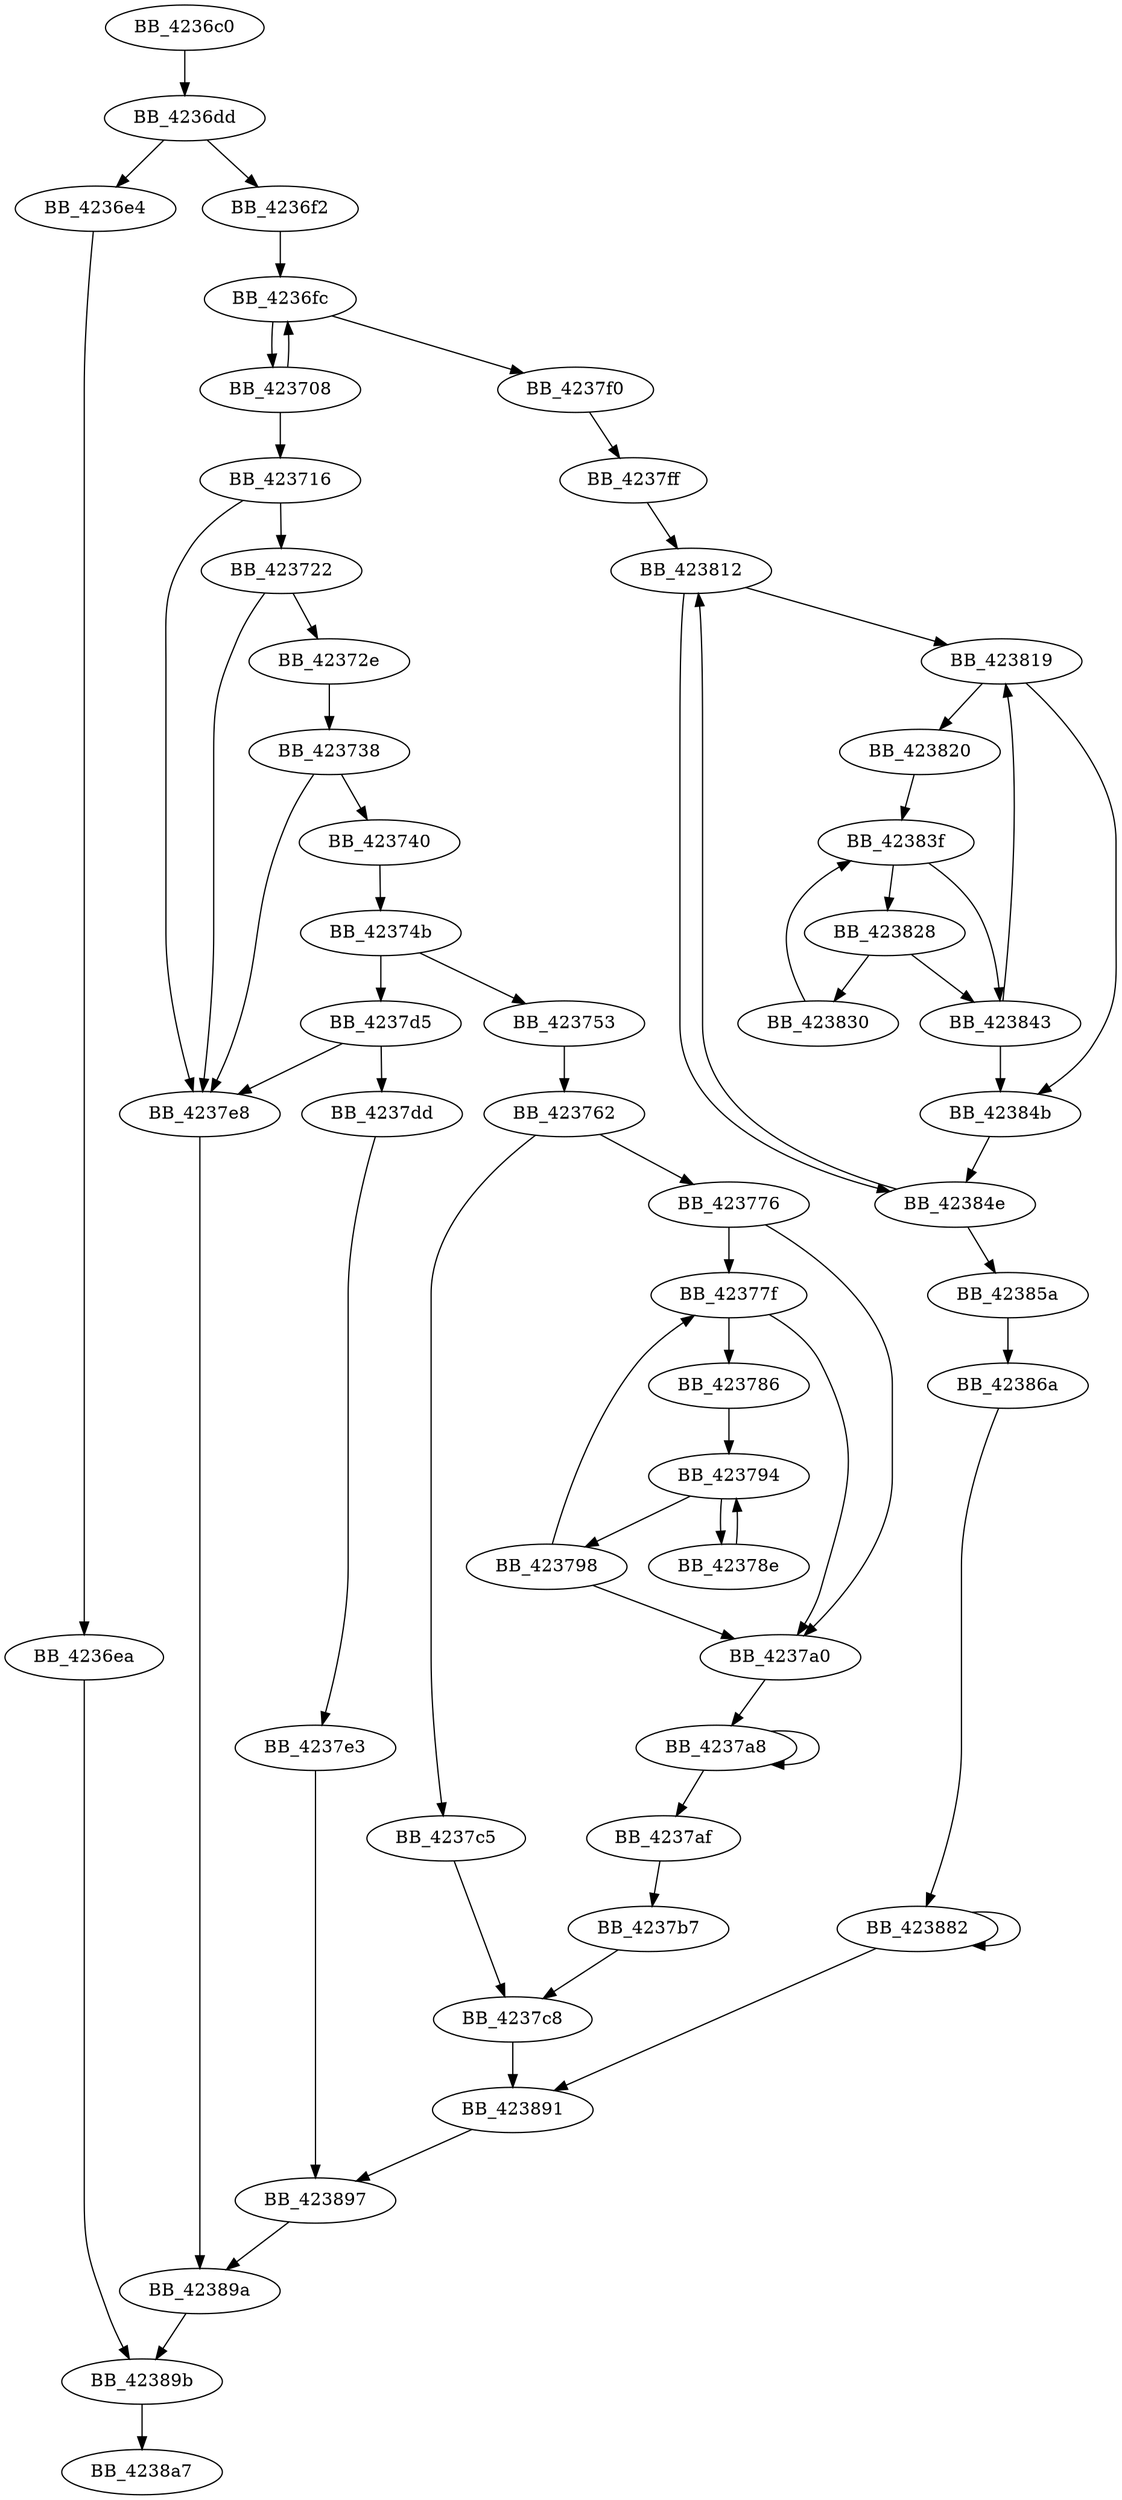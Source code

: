 DiGraph __setmbcp_nolock{
BB_4236c0->BB_4236dd
BB_4236dd->BB_4236e4
BB_4236dd->BB_4236f2
BB_4236e4->BB_4236ea
BB_4236ea->BB_42389b
BB_4236f2->BB_4236fc
BB_4236fc->BB_423708
BB_4236fc->BB_4237f0
BB_423708->BB_4236fc
BB_423708->BB_423716
BB_423716->BB_423722
BB_423716->BB_4237e8
BB_423722->BB_42372e
BB_423722->BB_4237e8
BB_42372e->BB_423738
BB_423738->BB_423740
BB_423738->BB_4237e8
BB_423740->BB_42374b
BB_42374b->BB_423753
BB_42374b->BB_4237d5
BB_423753->BB_423762
BB_423762->BB_423776
BB_423762->BB_4237c5
BB_423776->BB_42377f
BB_423776->BB_4237a0
BB_42377f->BB_423786
BB_42377f->BB_4237a0
BB_423786->BB_423794
BB_42378e->BB_423794
BB_423794->BB_42378e
BB_423794->BB_423798
BB_423798->BB_42377f
BB_423798->BB_4237a0
BB_4237a0->BB_4237a8
BB_4237a8->BB_4237a8
BB_4237a8->BB_4237af
BB_4237af->BB_4237b7
BB_4237b7->BB_4237c8
BB_4237c5->BB_4237c8
BB_4237c8->BB_423891
BB_4237d5->BB_4237dd
BB_4237d5->BB_4237e8
BB_4237dd->BB_4237e3
BB_4237e3->BB_423897
BB_4237e8->BB_42389a
BB_4237f0->BB_4237ff
BB_4237ff->BB_423812
BB_423812->BB_423819
BB_423812->BB_42384e
BB_423819->BB_423820
BB_423819->BB_42384b
BB_423820->BB_42383f
BB_423828->BB_423830
BB_423828->BB_423843
BB_423830->BB_42383f
BB_42383f->BB_423828
BB_42383f->BB_423843
BB_423843->BB_423819
BB_423843->BB_42384b
BB_42384b->BB_42384e
BB_42384e->BB_423812
BB_42384e->BB_42385a
BB_42385a->BB_42386a
BB_42386a->BB_423882
BB_423882->BB_423882
BB_423882->BB_423891
BB_423891->BB_423897
BB_423897->BB_42389a
BB_42389a->BB_42389b
BB_42389b->BB_4238a7
}
